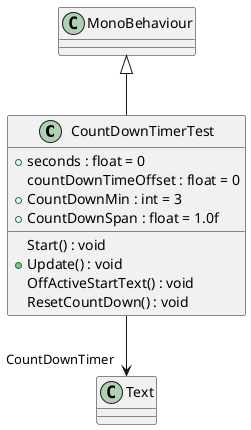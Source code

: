 @startuml
class CountDownTimerTest {
    + seconds : float = 0
    countDownTimeOffset : float = 0
    + CountDownMin : int = 3
    + CountDownSpan : float = 1.0f
    Start() : void
    + Update() : void
    OffActiveStartText() : void
    ResetCountDown() : void
}
MonoBehaviour <|-- CountDownTimerTest
CountDownTimerTest --> "CountDownTimer" Text
@enduml
